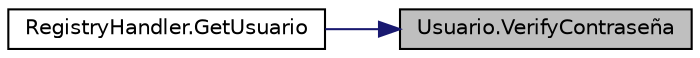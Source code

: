 digraph "Usuario.VerifyContraseña"
{
 // INTERACTIVE_SVG=YES
 // LATEX_PDF_SIZE
  edge [fontname="Helvetica",fontsize="10",labelfontname="Helvetica",labelfontsize="10"];
  node [fontname="Helvetica",fontsize="10",shape=record];
  rankdir="RL";
  Node1 [label="Usuario.VerifyContraseña",height=0.2,width=0.4,color="black", fillcolor="grey75", style="filled", fontcolor="black",tooltip="Método verificar que la contraseña sea igual a la anteriormente ingresada al iniciar sesión"];
  Node1 -> Node2 [dir="back",color="midnightblue",fontsize="10",style="solid",fontname="Helvetica"];
  Node2 [label="RegistryHandler.GetUsuario",height=0.2,width=0.4,color="black", fillcolor="white", style="filled",URL="$classRegistryHandler.html#a1abb2030983c5d3146b86b26f57212e7",tooltip="Método para obtener los datos de un Usuario"];
}

